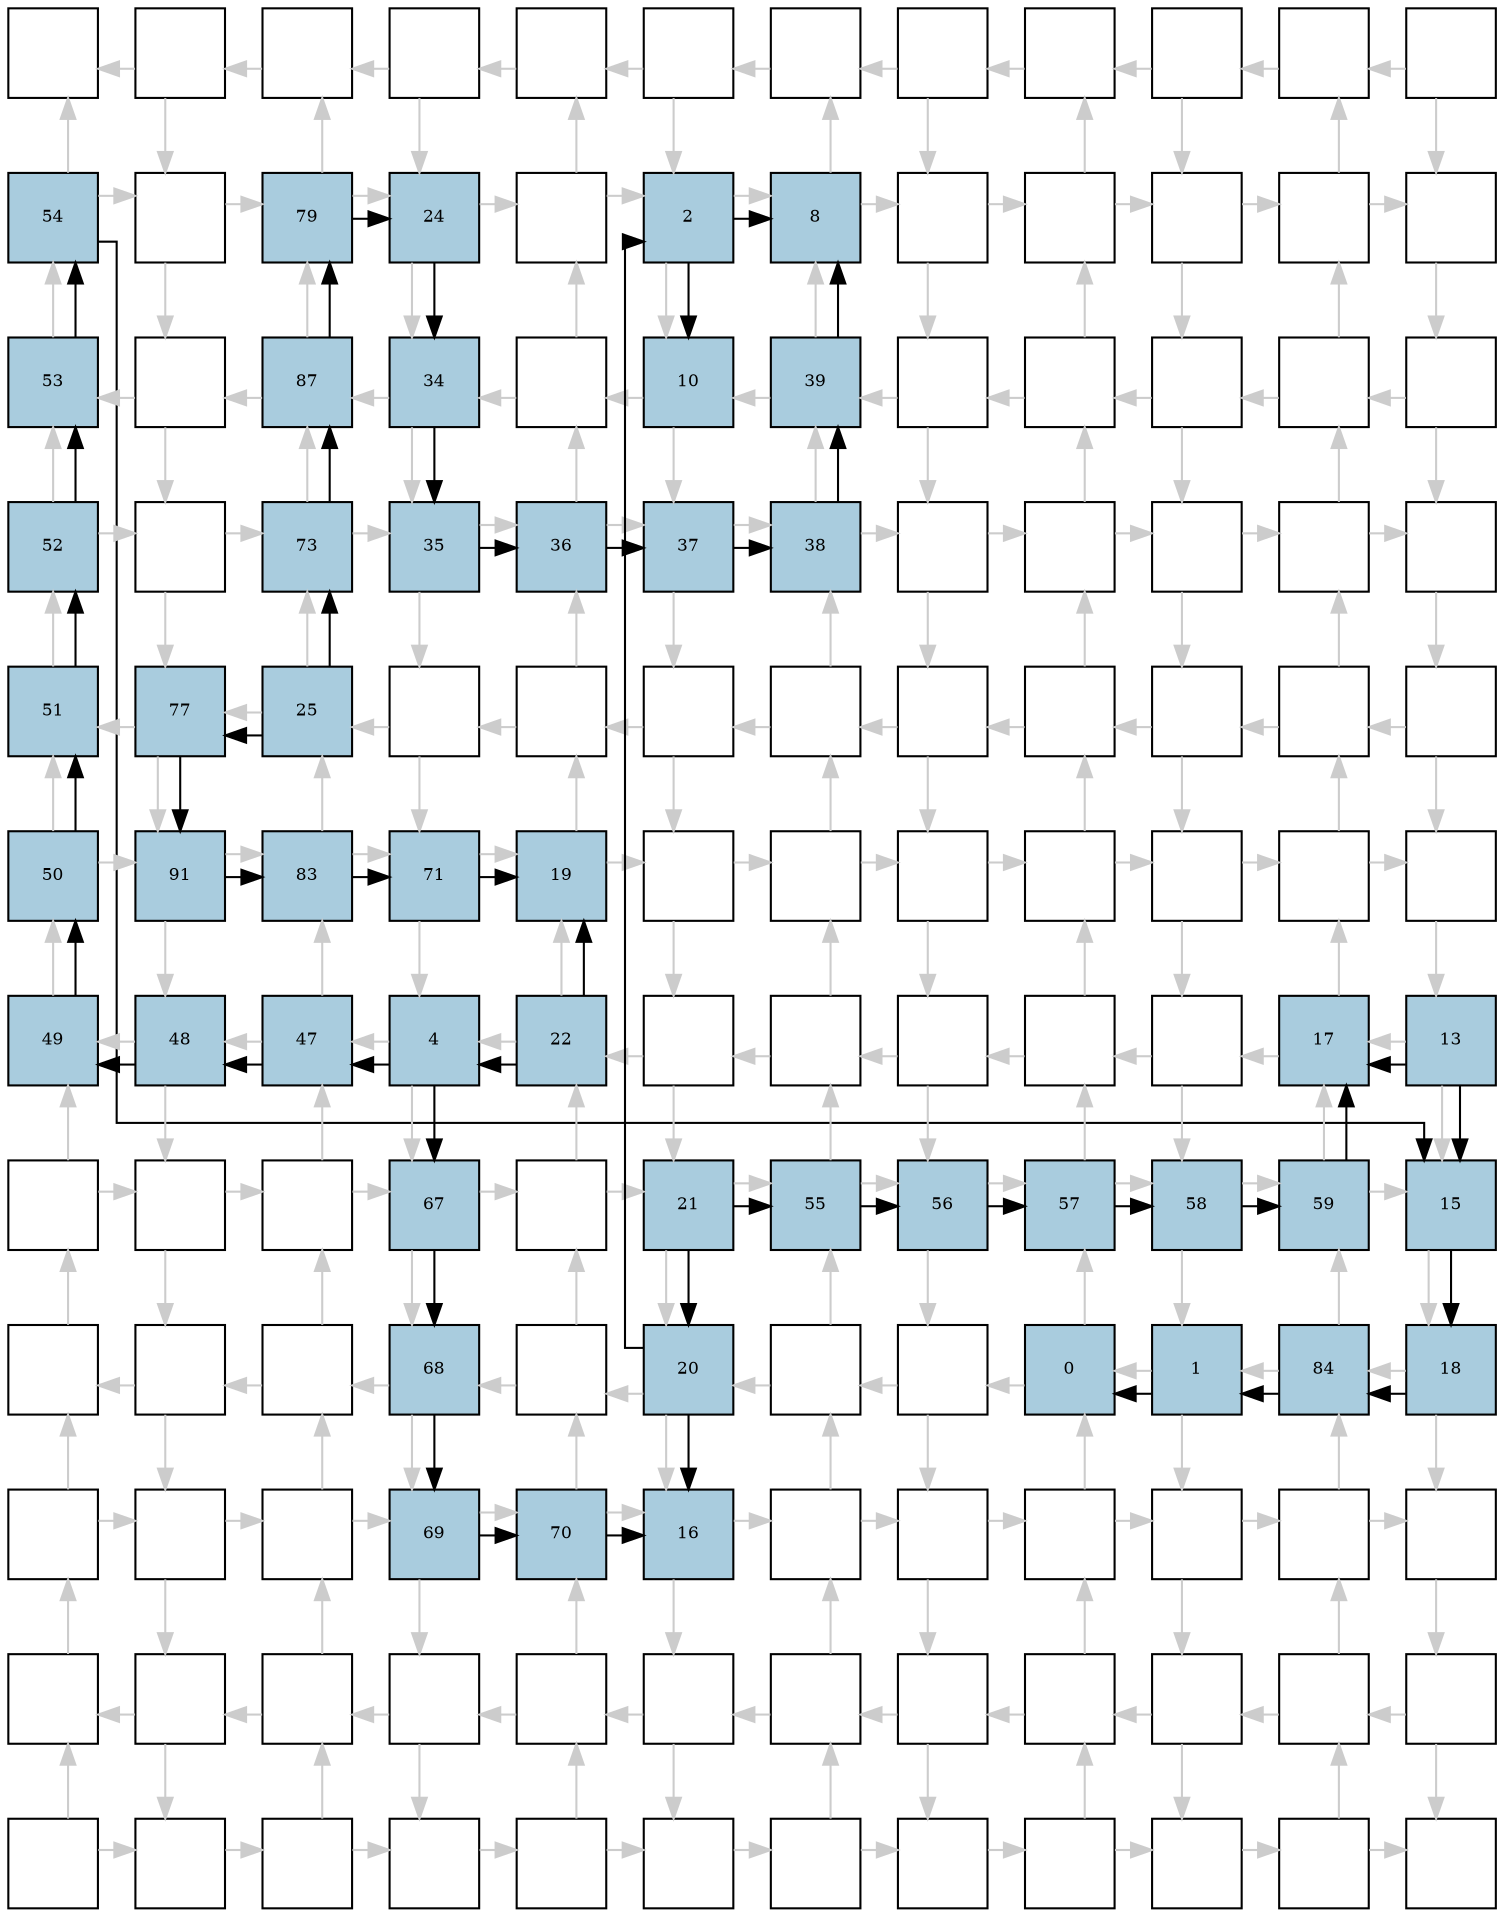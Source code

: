 digraph layout{
rankdir=TB; 

splines=ortho; 

node [style=filled shape=square fixedsize=true width=0.6];
0[label="", fontsize=8, fillcolor="#ffffff"];
1[label="", fontsize=8, fillcolor="#ffffff"];
2[label="", fontsize=8, fillcolor="#ffffff"];
3[label="", fontsize=8, fillcolor="#ffffff"];
4[label="", fontsize=8, fillcolor="#ffffff"];
5[label="", fontsize=8, fillcolor="#ffffff"];
6[label="", fontsize=8, fillcolor="#ffffff"];
7[label="", fontsize=8, fillcolor="#ffffff"];
8[label="", fontsize=8, fillcolor="#ffffff"];
9[label="", fontsize=8, fillcolor="#ffffff"];
10[label="", fontsize=8, fillcolor="#ffffff"];
11[label="", fontsize=8, fillcolor="#ffffff"];
12[label="54", fontsize=8, fillcolor="#a9ccde"];
13[label="", fontsize=8, fillcolor="#ffffff"];
14[label="79", fontsize=8, fillcolor="#a9ccde"];
15[label="24", fontsize=8, fillcolor="#a9ccde"];
16[label="", fontsize=8, fillcolor="#ffffff"];
17[label="2", fontsize=8, fillcolor="#a9ccde"];
18[label="8", fontsize=8, fillcolor="#a9ccde"];
19[label="", fontsize=8, fillcolor="#ffffff"];
20[label="", fontsize=8, fillcolor="#ffffff"];
21[label="", fontsize=8, fillcolor="#ffffff"];
22[label="", fontsize=8, fillcolor="#ffffff"];
23[label="", fontsize=8, fillcolor="#ffffff"];
24[label="53", fontsize=8, fillcolor="#a9ccde"];
25[label="", fontsize=8, fillcolor="#ffffff"];
26[label="87", fontsize=8, fillcolor="#a9ccde"];
27[label="34", fontsize=8, fillcolor="#a9ccde"];
28[label="", fontsize=8, fillcolor="#ffffff"];
29[label="10", fontsize=8, fillcolor="#a9ccde"];
30[label="39", fontsize=8, fillcolor="#a9ccde"];
31[label="", fontsize=8, fillcolor="#ffffff"];
32[label="", fontsize=8, fillcolor="#ffffff"];
33[label="", fontsize=8, fillcolor="#ffffff"];
34[label="", fontsize=8, fillcolor="#ffffff"];
35[label="", fontsize=8, fillcolor="#ffffff"];
36[label="52", fontsize=8, fillcolor="#a9ccde"];
37[label="", fontsize=8, fillcolor="#ffffff"];
38[label="73", fontsize=8, fillcolor="#a9ccde"];
39[label="35", fontsize=8, fillcolor="#a9ccde"];
40[label="36", fontsize=8, fillcolor="#a9ccde"];
41[label="37", fontsize=8, fillcolor="#a9ccde"];
42[label="38", fontsize=8, fillcolor="#a9ccde"];
43[label="", fontsize=8, fillcolor="#ffffff"];
44[label="", fontsize=8, fillcolor="#ffffff"];
45[label="", fontsize=8, fillcolor="#ffffff"];
46[label="", fontsize=8, fillcolor="#ffffff"];
47[label="", fontsize=8, fillcolor="#ffffff"];
48[label="51", fontsize=8, fillcolor="#a9ccde"];
49[label="77", fontsize=8, fillcolor="#a9ccde"];
50[label="25", fontsize=8, fillcolor="#a9ccde"];
51[label="", fontsize=8, fillcolor="#ffffff"];
52[label="", fontsize=8, fillcolor="#ffffff"];
53[label="", fontsize=8, fillcolor="#ffffff"];
54[label="", fontsize=8, fillcolor="#ffffff"];
55[label="", fontsize=8, fillcolor="#ffffff"];
56[label="", fontsize=8, fillcolor="#ffffff"];
57[label="", fontsize=8, fillcolor="#ffffff"];
58[label="", fontsize=8, fillcolor="#ffffff"];
59[label="", fontsize=8, fillcolor="#ffffff"];
60[label="50", fontsize=8, fillcolor="#a9ccde"];
61[label="91", fontsize=8, fillcolor="#a9ccde"];
62[label="83", fontsize=8, fillcolor="#a9ccde"];
63[label="71", fontsize=8, fillcolor="#a9ccde"];
64[label="19", fontsize=8, fillcolor="#a9ccde"];
65[label="", fontsize=8, fillcolor="#ffffff"];
66[label="", fontsize=8, fillcolor="#ffffff"];
67[label="", fontsize=8, fillcolor="#ffffff"];
68[label="", fontsize=8, fillcolor="#ffffff"];
69[label="", fontsize=8, fillcolor="#ffffff"];
70[label="", fontsize=8, fillcolor="#ffffff"];
71[label="", fontsize=8, fillcolor="#ffffff"];
72[label="49", fontsize=8, fillcolor="#a9ccde"];
73[label="48", fontsize=8, fillcolor="#a9ccde"];
74[label="47", fontsize=8, fillcolor="#a9ccde"];
75[label="4", fontsize=8, fillcolor="#a9ccde"];
76[label="22", fontsize=8, fillcolor="#a9ccde"];
77[label="", fontsize=8, fillcolor="#ffffff"];
78[label="", fontsize=8, fillcolor="#ffffff"];
79[label="", fontsize=8, fillcolor="#ffffff"];
80[label="", fontsize=8, fillcolor="#ffffff"];
81[label="", fontsize=8, fillcolor="#ffffff"];
82[label="17", fontsize=8, fillcolor="#a9ccde"];
83[label="13", fontsize=8, fillcolor="#a9ccde"];
84[label="", fontsize=8, fillcolor="#ffffff"];
85[label="", fontsize=8, fillcolor="#ffffff"];
86[label="", fontsize=8, fillcolor="#ffffff"];
87[label="67", fontsize=8, fillcolor="#a9ccde"];
88[label="", fontsize=8, fillcolor="#ffffff"];
89[label="21", fontsize=8, fillcolor="#a9ccde"];
90[label="55", fontsize=8, fillcolor="#a9ccde"];
91[label="56", fontsize=8, fillcolor="#a9ccde"];
92[label="57", fontsize=8, fillcolor="#a9ccde"];
93[label="58", fontsize=8, fillcolor="#a9ccde"];
94[label="59", fontsize=8, fillcolor="#a9ccde"];
95[label="15", fontsize=8, fillcolor="#a9ccde"];
96[label="", fontsize=8, fillcolor="#ffffff"];
97[label="", fontsize=8, fillcolor="#ffffff"];
98[label="", fontsize=8, fillcolor="#ffffff"];
99[label="68", fontsize=8, fillcolor="#a9ccde"];
100[label="", fontsize=8, fillcolor="#ffffff"];
101[label="20", fontsize=8, fillcolor="#a9ccde"];
102[label="", fontsize=8, fillcolor="#ffffff"];
103[label="", fontsize=8, fillcolor="#ffffff"];
104[label="0", fontsize=8, fillcolor="#a9ccde"];
105[label="1", fontsize=8, fillcolor="#a9ccde"];
106[label="84", fontsize=8, fillcolor="#a9ccde"];
107[label="18", fontsize=8, fillcolor="#a9ccde"];
108[label="", fontsize=8, fillcolor="#ffffff"];
109[label="", fontsize=8, fillcolor="#ffffff"];
110[label="", fontsize=8, fillcolor="#ffffff"];
111[label="69", fontsize=8, fillcolor="#a9ccde"];
112[label="70", fontsize=8, fillcolor="#a9ccde"];
113[label="16", fontsize=8, fillcolor="#a9ccde"];
114[label="", fontsize=8, fillcolor="#ffffff"];
115[label="", fontsize=8, fillcolor="#ffffff"];
116[label="", fontsize=8, fillcolor="#ffffff"];
117[label="", fontsize=8, fillcolor="#ffffff"];
118[label="", fontsize=8, fillcolor="#ffffff"];
119[label="", fontsize=8, fillcolor="#ffffff"];
120[label="", fontsize=8, fillcolor="#ffffff"];
121[label="", fontsize=8, fillcolor="#ffffff"];
122[label="", fontsize=8, fillcolor="#ffffff"];
123[label="", fontsize=8, fillcolor="#ffffff"];
124[label="", fontsize=8, fillcolor="#ffffff"];
125[label="", fontsize=8, fillcolor="#ffffff"];
126[label="", fontsize=8, fillcolor="#ffffff"];
127[label="", fontsize=8, fillcolor="#ffffff"];
128[label="", fontsize=8, fillcolor="#ffffff"];
129[label="", fontsize=8, fillcolor="#ffffff"];
130[label="", fontsize=8, fillcolor="#ffffff"];
131[label="", fontsize=8, fillcolor="#ffffff"];
132[label="", fontsize=8, fillcolor="#ffffff"];
133[label="", fontsize=8, fillcolor="#ffffff"];
134[label="", fontsize=8, fillcolor="#ffffff"];
135[label="", fontsize=8, fillcolor="#ffffff"];
136[label="", fontsize=8, fillcolor="#ffffff"];
137[label="", fontsize=8, fillcolor="#ffffff"];
138[label="", fontsize=8, fillcolor="#ffffff"];
139[label="", fontsize=8, fillcolor="#ffffff"];
140[label="", fontsize=8, fillcolor="#ffffff"];
141[label="", fontsize=8, fillcolor="#ffffff"];
142[label="", fontsize=8, fillcolor="#ffffff"];
143[label="", fontsize=8, fillcolor="#ffffff"];
edge [constraint=false, style=vis];
1 -> 0 [color="#cccccc"];
1 -> 13 [color="#cccccc"];
2 -> 1 [color="#cccccc"];
3 -> 2 [color="#cccccc"];
3 -> 15 [color="#cccccc"];
4 -> 3 [color="#cccccc"];
5 -> 4 [color="#cccccc"];
5 -> 17 [color="#cccccc"];
6 -> 5 [color="#cccccc"];
7 -> 6 [color="#cccccc"];
7 -> 19 [color="#cccccc"];
8 -> 7 [color="#cccccc"];
9 -> 8 [color="#cccccc"];
9 -> 21 [color="#cccccc"];
10 -> 9 [color="#cccccc"];
11 -> 10 [color="#cccccc"];
11 -> 23 [color="#cccccc"];
12 -> 13 [color="#cccccc"];
12 -> 0 [color="#cccccc"];
13 -> 25 [color="#cccccc"];
13 -> 14 [color="#cccccc"];
14 -> 15 [color="#cccccc"];
14 -> 2 [color="#cccccc"];
15 -> 27 [color="#cccccc"];
15 -> 16 [color="#cccccc"];
16 -> 17 [color="#cccccc"];
16 -> 4 [color="#cccccc"];
17 -> 29 [color="#cccccc"];
17 -> 18 [color="#cccccc"];
18 -> 19 [color="#cccccc"];
18 -> 6 [color="#cccccc"];
19 -> 31 [color="#cccccc"];
19 -> 20 [color="#cccccc"];
20 -> 21 [color="#cccccc"];
20 -> 8 [color="#cccccc"];
21 -> 33 [color="#cccccc"];
21 -> 22 [color="#cccccc"];
22 -> 23 [color="#cccccc"];
22 -> 10 [color="#cccccc"];
23 -> 35 [color="#cccccc"];
24 -> 12 [color="#cccccc"];
25 -> 24 [color="#cccccc"];
25 -> 37 [color="#cccccc"];
26 -> 14 [color="#cccccc"];
26 -> 25 [color="#cccccc"];
27 -> 26 [color="#cccccc"];
27 -> 39 [color="#cccccc"];
28 -> 16 [color="#cccccc"];
28 -> 27 [color="#cccccc"];
29 -> 28 [color="#cccccc"];
29 -> 41 [color="#cccccc"];
30 -> 18 [color="#cccccc"];
30 -> 29 [color="#cccccc"];
31 -> 30 [color="#cccccc"];
31 -> 43 [color="#cccccc"];
32 -> 20 [color="#cccccc"];
32 -> 31 [color="#cccccc"];
33 -> 32 [color="#cccccc"];
33 -> 45 [color="#cccccc"];
34 -> 22 [color="#cccccc"];
34 -> 33 [color="#cccccc"];
35 -> 34 [color="#cccccc"];
35 -> 47 [color="#cccccc"];
36 -> 37 [color="#cccccc"];
36 -> 24 [color="#cccccc"];
37 -> 49 [color="#cccccc"];
37 -> 38 [color="#cccccc"];
38 -> 39 [color="#cccccc"];
38 -> 26 [color="#cccccc"];
39 -> 51 [color="#cccccc"];
39 -> 40 [color="#cccccc"];
40 -> 41 [color="#cccccc"];
40 -> 28 [color="#cccccc"];
41 -> 53 [color="#cccccc"];
41 -> 42 [color="#cccccc"];
42 -> 43 [color="#cccccc"];
42 -> 30 [color="#cccccc"];
43 -> 55 [color="#cccccc"];
43 -> 44 [color="#cccccc"];
44 -> 45 [color="#cccccc"];
44 -> 32 [color="#cccccc"];
45 -> 57 [color="#cccccc"];
45 -> 46 [color="#cccccc"];
46 -> 47 [color="#cccccc"];
46 -> 34 [color="#cccccc"];
47 -> 59 [color="#cccccc"];
48 -> 36 [color="#cccccc"];
49 -> 48 [color="#cccccc"];
49 -> 61 [color="#cccccc"];
50 -> 38 [color="#cccccc"];
50 -> 49 [color="#cccccc"];
51 -> 50 [color="#cccccc"];
51 -> 63 [color="#cccccc"];
52 -> 40 [color="#cccccc"];
52 -> 51 [color="#cccccc"];
53 -> 52 [color="#cccccc"];
53 -> 65 [color="#cccccc"];
54 -> 42 [color="#cccccc"];
54 -> 53 [color="#cccccc"];
55 -> 54 [color="#cccccc"];
55 -> 67 [color="#cccccc"];
56 -> 44 [color="#cccccc"];
56 -> 55 [color="#cccccc"];
57 -> 56 [color="#cccccc"];
57 -> 69 [color="#cccccc"];
58 -> 46 [color="#cccccc"];
58 -> 57 [color="#cccccc"];
59 -> 58 [color="#cccccc"];
59 -> 71 [color="#cccccc"];
60 -> 61 [color="#cccccc"];
60 -> 48 [color="#cccccc"];
61 -> 73 [color="#cccccc"];
61 -> 62 [color="#cccccc"];
62 -> 63 [color="#cccccc"];
62 -> 50 [color="#cccccc"];
63 -> 75 [color="#cccccc"];
63 -> 64 [color="#cccccc"];
64 -> 65 [color="#cccccc"];
64 -> 52 [color="#cccccc"];
65 -> 77 [color="#cccccc"];
65 -> 66 [color="#cccccc"];
66 -> 67 [color="#cccccc"];
66 -> 54 [color="#cccccc"];
67 -> 79 [color="#cccccc"];
67 -> 68 [color="#cccccc"];
68 -> 69 [color="#cccccc"];
68 -> 56 [color="#cccccc"];
69 -> 81 [color="#cccccc"];
69 -> 70 [color="#cccccc"];
70 -> 71 [color="#cccccc"];
70 -> 58 [color="#cccccc"];
71 -> 83 [color="#cccccc"];
72 -> 60 [color="#cccccc"];
73 -> 72 [color="#cccccc"];
73 -> 85 [color="#cccccc"];
74 -> 62 [color="#cccccc"];
74 -> 73 [color="#cccccc"];
75 -> 74 [color="#cccccc"];
75 -> 87 [color="#cccccc"];
76 -> 64 [color="#cccccc"];
76 -> 75 [color="#cccccc"];
77 -> 76 [color="#cccccc"];
77 -> 89 [color="#cccccc"];
78 -> 66 [color="#cccccc"];
78 -> 77 [color="#cccccc"];
79 -> 78 [color="#cccccc"];
79 -> 91 [color="#cccccc"];
80 -> 68 [color="#cccccc"];
80 -> 79 [color="#cccccc"];
81 -> 80 [color="#cccccc"];
81 -> 93 [color="#cccccc"];
82 -> 70 [color="#cccccc"];
82 -> 81 [color="#cccccc"];
83 -> 82 [color="#cccccc"];
83 -> 95 [color="#cccccc"];
84 -> 85 [color="#cccccc"];
84 -> 72 [color="#cccccc"];
85 -> 97 [color="#cccccc"];
85 -> 86 [color="#cccccc"];
86 -> 87 [color="#cccccc"];
86 -> 74 [color="#cccccc"];
87 -> 99 [color="#cccccc"];
87 -> 88 [color="#cccccc"];
88 -> 89 [color="#cccccc"];
88 -> 76 [color="#cccccc"];
89 -> 101 [color="#cccccc"];
89 -> 90 [color="#cccccc"];
90 -> 91 [color="#cccccc"];
90 -> 78 [color="#cccccc"];
91 -> 103 [color="#cccccc"];
91 -> 92 [color="#cccccc"];
92 -> 93 [color="#cccccc"];
92 -> 80 [color="#cccccc"];
93 -> 105 [color="#cccccc"];
93 -> 94 [color="#cccccc"];
94 -> 95 [color="#cccccc"];
94 -> 82 [color="#cccccc"];
95 -> 107 [color="#cccccc"];
96 -> 84 [color="#cccccc"];
97 -> 96 [color="#cccccc"];
97 -> 109 [color="#cccccc"];
98 -> 86 [color="#cccccc"];
98 -> 97 [color="#cccccc"];
99 -> 98 [color="#cccccc"];
99 -> 111 [color="#cccccc"];
100 -> 88 [color="#cccccc"];
100 -> 99 [color="#cccccc"];
101 -> 100 [color="#cccccc"];
101 -> 113 [color="#cccccc"];
102 -> 90 [color="#cccccc"];
102 -> 101 [color="#cccccc"];
103 -> 102 [color="#cccccc"];
103 -> 115 [color="#cccccc"];
104 -> 92 [color="#cccccc"];
104 -> 103 [color="#cccccc"];
105 -> 104 [color="#cccccc"];
105 -> 117 [color="#cccccc"];
106 -> 94 [color="#cccccc"];
106 -> 105 [color="#cccccc"];
107 -> 106 [color="#cccccc"];
107 -> 119 [color="#cccccc"];
108 -> 109 [color="#cccccc"];
108 -> 96 [color="#cccccc"];
109 -> 121 [color="#cccccc"];
109 -> 110 [color="#cccccc"];
110 -> 111 [color="#cccccc"];
110 -> 98 [color="#cccccc"];
111 -> 123 [color="#cccccc"];
111 -> 112 [color="#cccccc"];
112 -> 113 [color="#cccccc"];
112 -> 100 [color="#cccccc"];
113 -> 125 [color="#cccccc"];
113 -> 114 [color="#cccccc"];
114 -> 115 [color="#cccccc"];
114 -> 102 [color="#cccccc"];
115 -> 127 [color="#cccccc"];
115 -> 116 [color="#cccccc"];
116 -> 117 [color="#cccccc"];
116 -> 104 [color="#cccccc"];
117 -> 129 [color="#cccccc"];
117 -> 118 [color="#cccccc"];
118 -> 119 [color="#cccccc"];
118 -> 106 [color="#cccccc"];
119 -> 131 [color="#cccccc"];
120 -> 108 [color="#cccccc"];
121 -> 120 [color="#cccccc"];
121 -> 133 [color="#cccccc"];
122 -> 110 [color="#cccccc"];
122 -> 121 [color="#cccccc"];
123 -> 122 [color="#cccccc"];
123 -> 135 [color="#cccccc"];
124 -> 112 [color="#cccccc"];
124 -> 123 [color="#cccccc"];
125 -> 124 [color="#cccccc"];
125 -> 137 [color="#cccccc"];
126 -> 114 [color="#cccccc"];
126 -> 125 [color="#cccccc"];
127 -> 126 [color="#cccccc"];
127 -> 139 [color="#cccccc"];
128 -> 116 [color="#cccccc"];
128 -> 127 [color="#cccccc"];
129 -> 128 [color="#cccccc"];
129 -> 141 [color="#cccccc"];
130 -> 118 [color="#cccccc"];
130 -> 129 [color="#cccccc"];
131 -> 130 [color="#cccccc"];
131 -> 143 [color="#cccccc"];
132 -> 133 [color="#cccccc"];
132 -> 120 [color="#cccccc"];
133 -> 134 [color="#cccccc"];
134 -> 135 [color="#cccccc"];
134 -> 122 [color="#cccccc"];
135 -> 136 [color="#cccccc"];
136 -> 137 [color="#cccccc"];
136 -> 124 [color="#cccccc"];
137 -> 138 [color="#cccccc"];
138 -> 139 [color="#cccccc"];
138 -> 126 [color="#cccccc"];
139 -> 140 [color="#cccccc"];
140 -> 141 [color="#cccccc"];
140 -> 128 [color="#cccccc"];
141 -> 142 [color="#cccccc"];
142 -> 143 [color="#cccccc"];
142 -> 130 [color="#cccccc"];
50 -> 38;
38 -> 26;
26 -> 14;
14 -> 15;
17 -> 29;
17 -> 18;
15 -> 27;
27 -> 39;
39 -> 40;
40 -> 41;
41 -> 42;
42 -> 30;
30 -> 18;
89 -> 101;
107 -> 106;
106 -> 105;
95 -> 107;
83 -> 95;
75 -> 74;
74 -> 73;
73 -> 72;
72 -> 60;
60 -> 48;
48 -> 36;
36 -> 24;
24 -> 12;
12 -> 95;
101 -> 17;
83 -> 82;
89 -> 90;
90 -> 91;
91 -> 92;
92 -> 93;
93 -> 94;
94 -> 82;
76 -> 75;
105 -> 104;
101 -> 113;
75 -> 87;
87 -> 99;
99 -> 111;
111 -> 112;
112 -> 113;
76 -> 64;
50 -> 49;
49 -> 61;
61 -> 62;
62 -> 63;
63 -> 64;
edge [constraint=true, style=invis];
0 -> 12 -> 24 -> 36 -> 48 -> 60 -> 72 -> 84 -> 96 -> 108 -> 120 -> 132;
1 -> 13 -> 25 -> 37 -> 49 -> 61 -> 73 -> 85 -> 97 -> 109 -> 121 -> 133;
2 -> 14 -> 26 -> 38 -> 50 -> 62 -> 74 -> 86 -> 98 -> 110 -> 122 -> 134;
3 -> 15 -> 27 -> 39 -> 51 -> 63 -> 75 -> 87 -> 99 -> 111 -> 123 -> 135;
4 -> 16 -> 28 -> 40 -> 52 -> 64 -> 76 -> 88 -> 100 -> 112 -> 124 -> 136;
5 -> 17 -> 29 -> 41 -> 53 -> 65 -> 77 -> 89 -> 101 -> 113 -> 125 -> 137;
6 -> 18 -> 30 -> 42 -> 54 -> 66 -> 78 -> 90 -> 102 -> 114 -> 126 -> 138;
7 -> 19 -> 31 -> 43 -> 55 -> 67 -> 79 -> 91 -> 103 -> 115 -> 127 -> 139;
8 -> 20 -> 32 -> 44 -> 56 -> 68 -> 80 -> 92 -> 104 -> 116 -> 128 -> 140;
9 -> 21 -> 33 -> 45 -> 57 -> 69 -> 81 -> 93 -> 105 -> 117 -> 129 -> 141;
10 -> 22 -> 34 -> 46 -> 58 -> 70 -> 82 -> 94 -> 106 -> 118 -> 130 -> 142;
11 -> 23 -> 35 -> 47 -> 59 -> 71 -> 83 -> 95 -> 107 -> 119 -> 131 -> 143;
rank = same { 0 -> 1 -> 2 -> 3 -> 4 -> 5 -> 6 -> 7 -> 8 -> 9 -> 10 -> 11;};
rank = same { 12 -> 13 -> 14 -> 15 -> 16 -> 17 -> 18 -> 19 -> 20 -> 21 -> 22 -> 23;};
rank = same { 24 -> 25 -> 26 -> 27 -> 28 -> 29 -> 30 -> 31 -> 32 -> 33 -> 34 -> 35;};
rank = same { 36 -> 37 -> 38 -> 39 -> 40 -> 41 -> 42 -> 43 -> 44 -> 45 -> 46 -> 47;};
rank = same { 48 -> 49 -> 50 -> 51 -> 52 -> 53 -> 54 -> 55 -> 56 -> 57 -> 58 -> 59;};
rank = same { 60 -> 61 -> 62 -> 63 -> 64 -> 65 -> 66 -> 67 -> 68 -> 69 -> 70 -> 71;};
rank = same { 72 -> 73 -> 74 -> 75 -> 76 -> 77 -> 78 -> 79 -> 80 -> 81 -> 82 -> 83;};
rank = same { 84 -> 85 -> 86 -> 87 -> 88 -> 89 -> 90 -> 91 -> 92 -> 93 -> 94 -> 95;};
rank = same { 96 -> 97 -> 98 -> 99 -> 100 -> 101 -> 102 -> 103 -> 104 -> 105 -> 106 -> 107;};
rank = same { 108 -> 109 -> 110 -> 111 -> 112 -> 113 -> 114 -> 115 -> 116 -> 117 -> 118 -> 119;};
rank = same { 120 -> 121 -> 122 -> 123 -> 124 -> 125 -> 126 -> 127 -> 128 -> 129 -> 130 -> 131;};
rank = same { 132 -> 133 -> 134 -> 135 -> 136 -> 137 -> 138 -> 139 -> 140 -> 141 -> 142 -> 143;};
}
